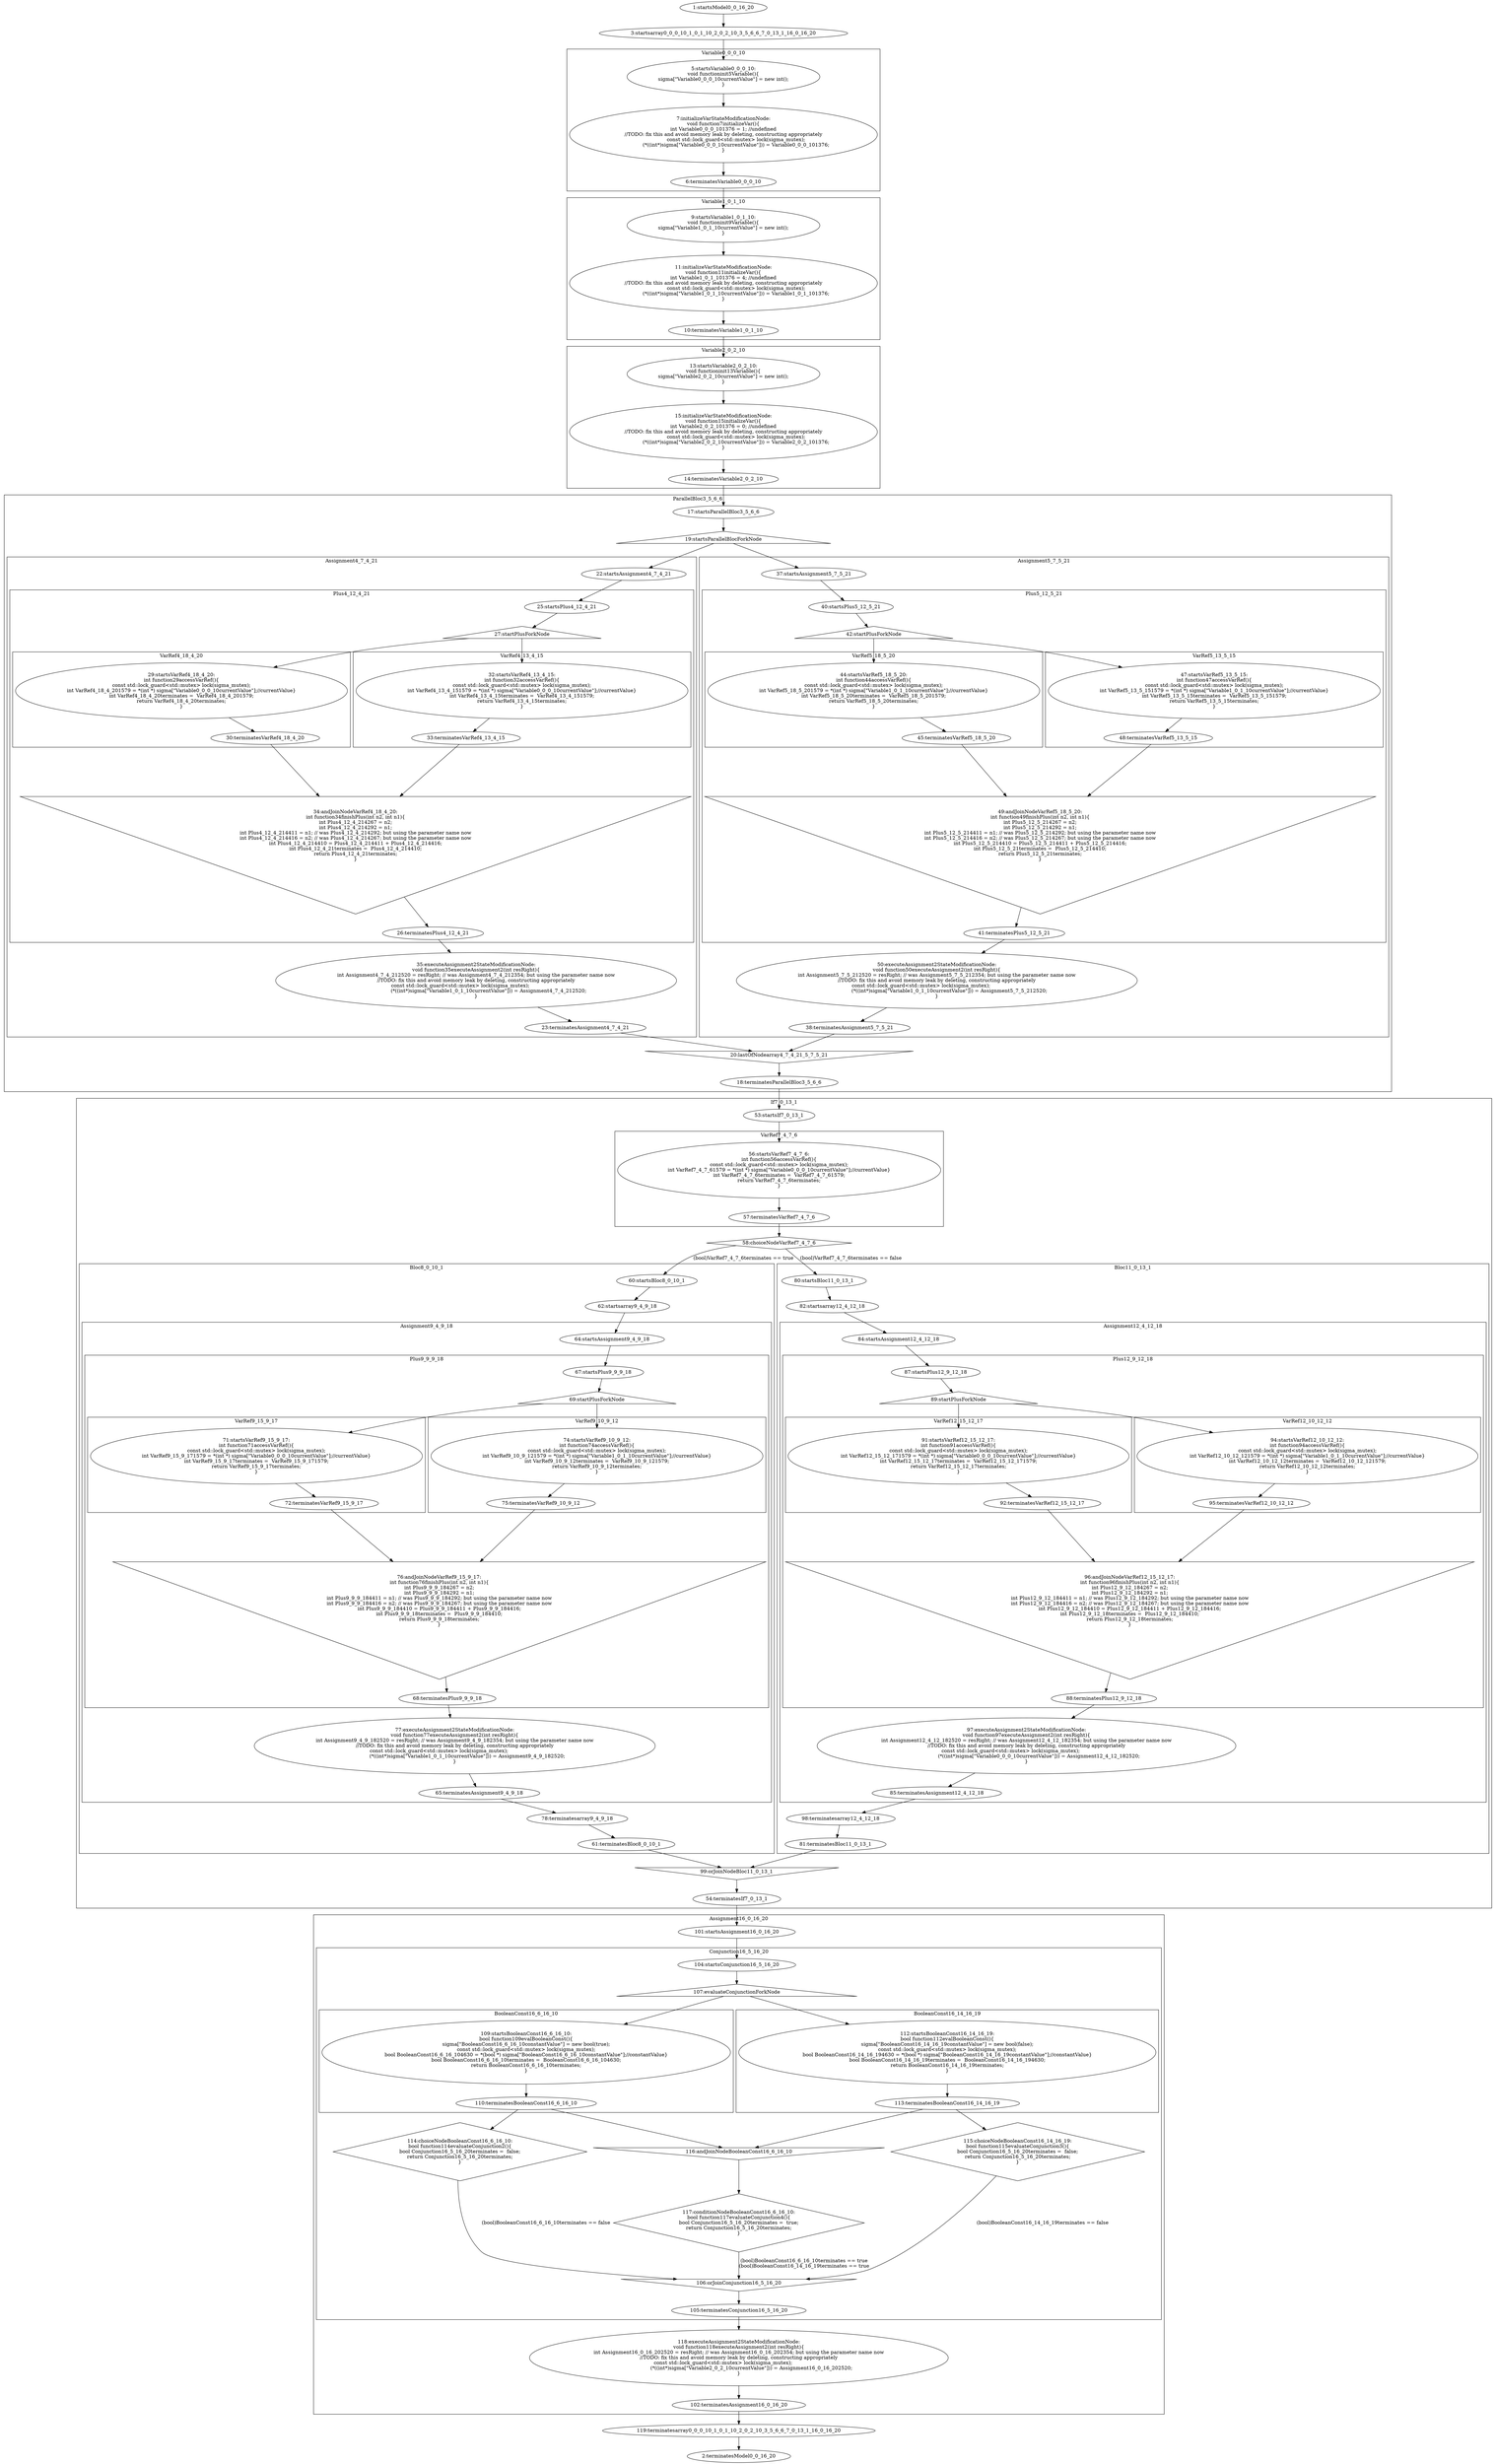 digraph G {
subgraph cluster_4 {
label = "Variable0_0_0_10";
  "5" [label="5:startsVariable0_0_0_10:
void functioninit5Variable(){
sigma[\"Variable0_0_0_10currentValue\"] = new int();
}" shape="ellipse" ];
  "6" [label="6:terminatesVariable0_0_0_10" shape="ellipse" ];
  "7" [label="7:initializeVarStateModificationNode:
void function7initializeVar(){
int Variable0_0_0_101376 = 1; //undefined
//TODO: fix this and avoid memory leak by deleting, constructing appropriately
                const std::lock_guard<std::mutex> lock(sigma_mutex);
                (*((int*)sigma[\"Variable0_0_0_10currentValue\"])) = Variable0_0_0_101376;
}" shape="ellipse" ];
}
subgraph cluster_8 {
label = "Variable1_0_1_10";
  "9" [label="9:startsVariable1_0_1_10:
void functioninit9Variable(){
sigma[\"Variable1_0_1_10currentValue\"] = new int();
}" shape="ellipse" ];
  "10" [label="10:terminatesVariable1_0_1_10" shape="ellipse" ];
  "11" [label="11:initializeVarStateModificationNode:
void function11initializeVar(){
int Variable1_0_1_101376 = 4; //undefined
//TODO: fix this and avoid memory leak by deleting, constructing appropriately
                const std::lock_guard<std::mutex> lock(sigma_mutex);
                (*((int*)sigma[\"Variable1_0_1_10currentValue\"])) = Variable1_0_1_101376;
}" shape="ellipse" ];
}
subgraph cluster_12 {
label = "Variable2_0_2_10";
  "13" [label="13:startsVariable2_0_2_10:
void functioninit13Variable(){
sigma[\"Variable2_0_2_10currentValue\"] = new int();
}" shape="ellipse" ];
  "14" [label="14:terminatesVariable2_0_2_10" shape="ellipse" ];
  "15" [label="15:initializeVarStateModificationNode:
void function15initializeVar(){
int Variable2_0_2_101376 = 0; //undefined
//TODO: fix this and avoid memory leak by deleting, constructing appropriately
                const std::lock_guard<std::mutex> lock(sigma_mutex);
                (*((int*)sigma[\"Variable2_0_2_10currentValue\"])) = Variable2_0_2_101376;
}" shape="ellipse" ];
}
subgraph cluster_16 {
label = "ParallelBloc3_5_6_6";
  "17" [label="17:startsParallelBloc3_5_6_6" shape="ellipse" ];
  "18" [label="18:terminatesParallelBloc3_5_6_6" shape="ellipse" ];
  "19" [label="19:startsParallelBlocForkNode" shape="triangle" ];
  "20" [label="20:lastOfNodearray4_7_4_21_5_7_5_21" shape="invtriangle" ];
subgraph cluster_21 {
label = "Assignment4_7_4_21";
  "22" [label="22:startsAssignment4_7_4_21" shape="ellipse" ];
  "23" [label="23:terminatesAssignment4_7_4_21" shape="ellipse" ];
  "35" [label="35:executeAssignment2StateModificationNode:
void function35executeAssignment2(int resRight){
int Assignment4_7_4_212520 = resRight; // was Assignment4_7_4_212354; but using the parameter name now
//TODO: fix this and avoid memory leak by deleting, constructing appropriately
                const std::lock_guard<std::mutex> lock(sigma_mutex);                                    
                (*((int*)sigma[\"Variable1_0_1_10currentValue\"])) = Assignment4_7_4_212520;
}" shape="ellipse" ];
subgraph cluster_24 {
label = "Plus4_12_4_21";
  "25" [label="25:startsPlus4_12_4_21" shape="ellipse" ];
  "26" [label="26:terminatesPlus4_12_4_21" shape="ellipse" ];
  "27" [label="27:startPlusForkNode" shape="triangle" ];
  "34" [label="34:andJoinNodeVarRef4_18_4_20:
int function34finishPlus(int n2, int n1){
int Plus4_12_4_214267 = n2;
int Plus4_12_4_214292 = n1;
int Plus4_12_4_214411 = n1; // was Plus4_12_4_214292; but using the parameter name now
int Plus4_12_4_214416 = n2; // was Plus4_12_4_214267; but using the parameter name now
int Plus4_12_4_214410 = Plus4_12_4_214411 + Plus4_12_4_214416;
int Plus4_12_4_21terminates =  Plus4_12_4_214410;
return Plus4_12_4_21terminates;
}" shape="invtriangle" ];
subgraph cluster_28 {
label = "VarRef4_18_4_20";
  "29" [label="29:startsVarRef4_18_4_20:
int function29accessVarRef(){
const std::lock_guard<std::mutex> lock(sigma_mutex);
int VarRef4_18_4_201579 = *(int *) sigma[\"Variable0_0_0_10currentValue\"];//currentValue}
int VarRef4_18_4_20terminates =  VarRef4_18_4_201579;
return VarRef4_18_4_20terminates;
}" shape="ellipse" ];
  "30" [label="30:terminatesVarRef4_18_4_20" shape="ellipse" ];
}
subgraph cluster_31 {
label = "VarRef4_13_4_15";
  "32" [label="32:startsVarRef4_13_4_15:
int function32accessVarRef(){
const std::lock_guard<std::mutex> lock(sigma_mutex);
int VarRef4_13_4_151579 = *(int *) sigma[\"Variable0_0_0_10currentValue\"];//currentValue}
int VarRef4_13_4_15terminates =  VarRef4_13_4_151579;
return VarRef4_13_4_15terminates;
}" shape="ellipse" ];
  "33" [label="33:terminatesVarRef4_13_4_15" shape="ellipse" ];
}
}
}
subgraph cluster_36 {
label = "Assignment5_7_5_21";
  "37" [label="37:startsAssignment5_7_5_21" shape="ellipse" ];
  "38" [label="38:terminatesAssignment5_7_5_21" shape="ellipse" ];
  "50" [label="50:executeAssignment2StateModificationNode:
void function50executeAssignment2(int resRight){
int Assignment5_7_5_212520 = resRight; // was Assignment5_7_5_212354; but using the parameter name now
//TODO: fix this and avoid memory leak by deleting, constructing appropriately
                const std::lock_guard<std::mutex> lock(sigma_mutex);                                    
                (*((int*)sigma[\"Variable1_0_1_10currentValue\"])) = Assignment5_7_5_212520;
}" shape="ellipse" ];
subgraph cluster_39 {
label = "Plus5_12_5_21";
  "40" [label="40:startsPlus5_12_5_21" shape="ellipse" ];
  "41" [label="41:terminatesPlus5_12_5_21" shape="ellipse" ];
  "42" [label="42:startPlusForkNode" shape="triangle" ];
  "49" [label="49:andJoinNodeVarRef5_18_5_20:
int function49finishPlus(int n2, int n1){
int Plus5_12_5_214267 = n2;
int Plus5_12_5_214292 = n1;
int Plus5_12_5_214411 = n1; // was Plus5_12_5_214292; but using the parameter name now
int Plus5_12_5_214416 = n2; // was Plus5_12_5_214267; but using the parameter name now
int Plus5_12_5_214410 = Plus5_12_5_214411 + Plus5_12_5_214416;
int Plus5_12_5_21terminates =  Plus5_12_5_214410;
return Plus5_12_5_21terminates;
}" shape="invtriangle" ];
subgraph cluster_43 {
label = "VarRef5_18_5_20";
  "44" [label="44:startsVarRef5_18_5_20:
int function44accessVarRef(){
const std::lock_guard<std::mutex> lock(sigma_mutex);
int VarRef5_18_5_201579 = *(int *) sigma[\"Variable1_0_1_10currentValue\"];//currentValue}
int VarRef5_18_5_20terminates =  VarRef5_18_5_201579;
return VarRef5_18_5_20terminates;
}" shape="ellipse" ];
  "45" [label="45:terminatesVarRef5_18_5_20" shape="ellipse" ];
}
subgraph cluster_46 {
label = "VarRef5_13_5_15";
  "47" [label="47:startsVarRef5_13_5_15:
int function47accessVarRef(){
const std::lock_guard<std::mutex> lock(sigma_mutex);
int VarRef5_13_5_151579 = *(int *) sigma[\"Variable1_0_1_10currentValue\"];//currentValue}
int VarRef5_13_5_15terminates =  VarRef5_13_5_151579;
return VarRef5_13_5_15terminates;
}" shape="ellipse" ];
  "48" [label="48:terminatesVarRef5_13_5_15" shape="ellipse" ];
}
}
}
}
subgraph cluster_52 {
label = "If7_0_13_1";
  "53" [label="53:startsIf7_0_13_1" shape="ellipse" ];
  "54" [label="54:terminatesIf7_0_13_1" shape="ellipse" ];
  "58" [label="58:choiceNodeVarRef7_4_7_6" shape="diamond" ];
  "99" [label="99:orJoinNodeBloc11_0_13_1" shape="invtriangle" ];
subgraph cluster_55 {
label = "VarRef7_4_7_6";
  "56" [label="56:startsVarRef7_4_7_6:
int function56accessVarRef(){
const std::lock_guard<std::mutex> lock(sigma_mutex);
int VarRef7_4_7_61579 = *(int *) sigma[\"Variable0_0_0_10currentValue\"];//currentValue}
int VarRef7_4_7_6terminates =  VarRef7_4_7_61579;
return VarRef7_4_7_6terminates;
}" shape="ellipse" ];
  "57" [label="57:terminatesVarRef7_4_7_6" shape="ellipse" ];
}
subgraph cluster_59 {
label = "Bloc8_0_10_1";
  "60" [label="60:startsBloc8_0_10_1" shape="ellipse" ];
  "61" [label="61:terminatesBloc8_0_10_1" shape="ellipse" ];
  "62" [label="62:startsarray9_4_9_18" shape="ellipse" ];
  "78" [label="78:terminatesarray9_4_9_18" shape="ellipse" ];
subgraph cluster_63 {
label = "Assignment9_4_9_18";
  "64" [label="64:startsAssignment9_4_9_18" shape="ellipse" ];
  "65" [label="65:terminatesAssignment9_4_9_18" shape="ellipse" ];
  "77" [label="77:executeAssignment2StateModificationNode:
void function77executeAssignment2(int resRight){
int Assignment9_4_9_182520 = resRight; // was Assignment9_4_9_182354; but using the parameter name now
//TODO: fix this and avoid memory leak by deleting, constructing appropriately
                const std::lock_guard<std::mutex> lock(sigma_mutex);                                    
                (*((int*)sigma[\"Variable1_0_1_10currentValue\"])) = Assignment9_4_9_182520;
}" shape="ellipse" ];
subgraph cluster_66 {
label = "Plus9_9_9_18";
  "67" [label="67:startsPlus9_9_9_18" shape="ellipse" ];
  "68" [label="68:terminatesPlus9_9_9_18" shape="ellipse" ];
  "69" [label="69:startPlusForkNode" shape="triangle" ];
  "76" [label="76:andJoinNodeVarRef9_15_9_17:
int function76finishPlus(int n2, int n1){
int Plus9_9_9_184267 = n2;
int Plus9_9_9_184292 = n1;
int Plus9_9_9_184411 = n1; // was Plus9_9_9_184292; but using the parameter name now
int Plus9_9_9_184416 = n2; // was Plus9_9_9_184267; but using the parameter name now
int Plus9_9_9_184410 = Plus9_9_9_184411 + Plus9_9_9_184416;
int Plus9_9_9_18terminates =  Plus9_9_9_184410;
return Plus9_9_9_18terminates;
}" shape="invtriangle" ];
subgraph cluster_70 {
label = "VarRef9_15_9_17";
  "71" [label="71:startsVarRef9_15_9_17:
int function71accessVarRef(){
const std::lock_guard<std::mutex> lock(sigma_mutex);
int VarRef9_15_9_171579 = *(int *) sigma[\"Variable0_0_0_10currentValue\"];//currentValue}
int VarRef9_15_9_17terminates =  VarRef9_15_9_171579;
return VarRef9_15_9_17terminates;
}" shape="ellipse" ];
  "72" [label="72:terminatesVarRef9_15_9_17" shape="ellipse" ];
}
subgraph cluster_73 {
label = "VarRef9_10_9_12";
  "74" [label="74:startsVarRef9_10_9_12:
int function74accessVarRef(){
const std::lock_guard<std::mutex> lock(sigma_mutex);
int VarRef9_10_9_121579 = *(int *) sigma[\"Variable1_0_1_10currentValue\"];//currentValue}
int VarRef9_10_9_12terminates =  VarRef9_10_9_121579;
return VarRef9_10_9_12terminates;
}" shape="ellipse" ];
  "75" [label="75:terminatesVarRef9_10_9_12" shape="ellipse" ];
}
}
}
}
subgraph cluster_79 {
label = "Bloc11_0_13_1";
  "80" [label="80:startsBloc11_0_13_1" shape="ellipse" ];
  "81" [label="81:terminatesBloc11_0_13_1" shape="ellipse" ];
  "82" [label="82:startsarray12_4_12_18" shape="ellipse" ];
  "98" [label="98:terminatesarray12_4_12_18" shape="ellipse" ];
subgraph cluster_83 {
label = "Assignment12_4_12_18";
  "84" [label="84:startsAssignment12_4_12_18" shape="ellipse" ];
  "85" [label="85:terminatesAssignment12_4_12_18" shape="ellipse" ];
  "97" [label="97:executeAssignment2StateModificationNode:
void function97executeAssignment2(int resRight){
int Assignment12_4_12_182520 = resRight; // was Assignment12_4_12_182354; but using the parameter name now
//TODO: fix this and avoid memory leak by deleting, constructing appropriately
                const std::lock_guard<std::mutex> lock(sigma_mutex);                                    
                (*((int*)sigma[\"Variable0_0_0_10currentValue\"])) = Assignment12_4_12_182520;
}" shape="ellipse" ];
subgraph cluster_86 {
label = "Plus12_9_12_18";
  "87" [label="87:startsPlus12_9_12_18" shape="ellipse" ];
  "88" [label="88:terminatesPlus12_9_12_18" shape="ellipse" ];
  "89" [label="89:startPlusForkNode" shape="triangle" ];
  "96" [label="96:andJoinNodeVarRef12_15_12_17:
int function96finishPlus(int n2, int n1){
int Plus12_9_12_184267 = n2;
int Plus12_9_12_184292 = n1;
int Plus12_9_12_184411 = n1; // was Plus12_9_12_184292; but using the parameter name now
int Plus12_9_12_184416 = n2; // was Plus12_9_12_184267; but using the parameter name now
int Plus12_9_12_184410 = Plus12_9_12_184411 + Plus12_9_12_184416;
int Plus12_9_12_18terminates =  Plus12_9_12_184410;
return Plus12_9_12_18terminates;
}" shape="invtriangle" ];
subgraph cluster_90 {
label = "VarRef12_15_12_17";
  "91" [label="91:startsVarRef12_15_12_17:
int function91accessVarRef(){
const std::lock_guard<std::mutex> lock(sigma_mutex);
int VarRef12_15_12_171579 = *(int *) sigma[\"Variable0_0_0_10currentValue\"];//currentValue}
int VarRef12_15_12_17terminates =  VarRef12_15_12_171579;
return VarRef12_15_12_17terminates;
}" shape="ellipse" ];
  "92" [label="92:terminatesVarRef12_15_12_17" shape="ellipse" ];
}
subgraph cluster_93 {
label = "VarRef12_10_12_12";
  "94" [label="94:startsVarRef12_10_12_12:
int function94accessVarRef(){
const std::lock_guard<std::mutex> lock(sigma_mutex);
int VarRef12_10_12_121579 = *(int *) sigma[\"Variable1_0_1_10currentValue\"];//currentValue}
int VarRef12_10_12_12terminates =  VarRef12_10_12_121579;
return VarRef12_10_12_12terminates;
}" shape="ellipse" ];
  "95" [label="95:terminatesVarRef12_10_12_12" shape="ellipse" ];
}
}
}
}
}
subgraph cluster_100 {
label = "Assignment16_0_16_20";
  "101" [label="101:startsAssignment16_0_16_20" shape="ellipse" ];
  "102" [label="102:terminatesAssignment16_0_16_20" shape="ellipse" ];
  "118" [label="118:executeAssignment2StateModificationNode:
void function118executeAssignment2(int resRight){
int Assignment16_0_16_202520 = resRight; // was Assignment16_0_16_202354; but using the parameter name now
//TODO: fix this and avoid memory leak by deleting, constructing appropriately
                const std::lock_guard<std::mutex> lock(sigma_mutex);                                    
                (*((int*)sigma[\"Variable2_0_2_10currentValue\"])) = Assignment16_0_16_202520;
}" shape="ellipse" ];
subgraph cluster_103 {
label = "Conjunction16_5_16_20";
  "104" [label="104:startsConjunction16_5_16_20" shape="ellipse" ];
  "105" [label="105:terminatesConjunction16_5_16_20" shape="ellipse" ];
  "106" [label="106:orJoinConjunction16_5_16_20" shape="invtriangle" ];
  "107" [label="107:evaluateConjunctionForkNode" shape="triangle" ];
  "114" [label="114:choiceNodeBooleanConst16_6_16_10:
bool function114evaluateConjunction2(){
bool Conjunction16_5_16_20terminates =  false;
return Conjunction16_5_16_20terminates;
}" shape="diamond" ];
  "115" [label="115:choiceNodeBooleanConst16_14_16_19:
bool function115evaluateConjunction3(){
bool Conjunction16_5_16_20terminates =  false;
return Conjunction16_5_16_20terminates;
}" shape="diamond" ];
  "116" [label="116:andJoinNodeBooleanConst16_6_16_10" shape="invtriangle" ];
  "117" [label="117:conditionNodeBooleanConst16_6_16_10:
bool function117evaluateConjunction4(){
bool Conjunction16_5_16_20terminates =  true;
return Conjunction16_5_16_20terminates;
}" shape="diamond" ];
subgraph cluster_108 {
label = "BooleanConst16_6_16_10";
  "109" [label="109:startsBooleanConst16_6_16_10:
bool function109evalBooleanConst(){
sigma[\"BooleanConst16_6_16_10constantValue\"] = new bool(true);
const std::lock_guard<std::mutex> lock(sigma_mutex);
bool BooleanConst16_6_16_104630 = *(bool *) sigma[\"BooleanConst16_6_16_10constantValue\"];//constantValue}
bool BooleanConst16_6_16_10terminates =  BooleanConst16_6_16_104630;
return BooleanConst16_6_16_10terminates;
}" shape="ellipse" ];
  "110" [label="110:terminatesBooleanConst16_6_16_10" shape="ellipse" ];
}
subgraph cluster_111 {
label = "BooleanConst16_14_16_19";
  "112" [label="112:startsBooleanConst16_14_16_19:
bool function112evalBooleanConst(){
sigma[\"BooleanConst16_14_16_19constantValue\"] = new bool(false);
const std::lock_guard<std::mutex> lock(sigma_mutex);
bool BooleanConst16_14_16_194630 = *(bool *) sigma[\"BooleanConst16_14_16_19constantValue\"];//constantValue}
bool BooleanConst16_14_16_19terminates =  BooleanConst16_14_16_194630;
return BooleanConst16_14_16_19terminates;
}" shape="ellipse" ];
  "113" [label="113:terminatesBooleanConst16_14_16_19" shape="ellipse" ];
}
}
}
  "1" [label="1:startsModel0_0_16_20" shape="ellipse" ];
  "2" [label="2:terminatesModel0_0_16_20" shape="ellipse" ];
  "3" [label="3:startsarray0_0_0_10_1_0_1_10_2_0_2_10_3_5_6_6_7_0_13_1_16_0_16_20" shape="ellipse" ];
  "119" [label="119:terminatesarray0_0_0_10_1_0_1_10_2_0_2_10_3_5_6_6_7_0_13_1_16_0_16_20" shape="ellipse" ];
  "5" -> "7" [label=""];
  "7" -> "6" [label=""];
  "9" -> "11" [label=""];
  "11" -> "10" [label=""];
  "13" -> "15" [label=""];
  "15" -> "14" [label=""];
  "29" -> "30" [label=""];
  "32" -> "33" [label=""];
  "25" -> "27" [label=""];
  "27" -> "29" [label=""];
  "27" -> "32" [label=""];
  "30" -> "34" [label=""];
  "33" -> "34" [label=""];
  "34" -> "26" [label=""];
  "22" -> "25" [label=""];
  "26" -> "35" [label=""];
  "35" -> "23" [label=""];
  "44" -> "45" [label=""];
  "47" -> "48" [label=""];
  "40" -> "42" [label=""];
  "42" -> "44" [label=""];
  "42" -> "47" [label=""];
  "45" -> "49" [label=""];
  "48" -> "49" [label=""];
  "49" -> "41" [label=""];
  "37" -> "40" [label=""];
  "41" -> "50" [label=""];
  "50" -> "38" [label=""];
  "17" -> "19" [label=""];
  "19" -> "22" [label=""];
  "23" -> "20" [label=""];
  "19" -> "37" [label=""];
  "38" -> "20" [label=""];
  "20" -> "18" [label=""];
  "56" -> "57" [label=""];
  "71" -> "72" [label=""];
  "74" -> "75" [label=""];
  "67" -> "69" [label=""];
  "69" -> "71" [label=""];
  "69" -> "74" [label=""];
  "72" -> "76" [label=""];
  "75" -> "76" [label=""];
  "76" -> "68" [label=""];
  "64" -> "67" [label=""];
  "68" -> "77" [label=""];
  "77" -> "65" [label=""];
  "60" -> "62" [label=""];
  "62" -> "64" [label=""];
  "65" -> "78" [label=""];
  "78" -> "61" [label=""];
  "91" -> "92" [label=""];
  "94" -> "95" [label=""];
  "87" -> "89" [label=""];
  "89" -> "91" [label=""];
  "89" -> "94" [label=""];
  "92" -> "96" [label=""];
  "95" -> "96" [label=""];
  "96" -> "88" [label=""];
  "84" -> "87" [label=""];
  "88" -> "97" [label=""];
  "97" -> "85" [label=""];
  "80" -> "82" [label=""];
  "82" -> "84" [label=""];
  "85" -> "98" [label=""];
  "98" -> "81" [label=""];
  "53" -> "56" [label=""];
  "57" -> "58" [label=""];
  "58" -> "60" [label="(bool)VarRef7_4_7_6terminates == true"];
  "58" -> "80" [label="(bool)VarRef7_4_7_6terminates == false"];
  "81" -> "99" [label=""];
  "61" -> "99" [label=""];
  "99" -> "54" [label=""];
  "109" -> "110" [label=""];
  "112" -> "113" [label=""];
  "106" -> "105" [label=""];
  "104" -> "107" [label=""];
  "107" -> "109" [label=""];
  "107" -> "112" [label=""];
  "110" -> "114" [label=""];
  "114" -> "106" [label="(bool)BooleanConst16_6_16_10terminates == false"];
  "113" -> "115" [label=""];
  "115" -> "106" [label="(bool)BooleanConst16_14_16_19terminates == false"];
  "110" -> "116" [label=""];
  "113" -> "116" [label=""];
  "116" -> "117" [label=""];
  "117" -> "106" [label="(bool)BooleanConst16_6_16_10terminates == true
(bool)BooleanConst16_14_16_19terminates == true"];
  "101" -> "104" [label=""];
  "105" -> "118" [label=""];
  "118" -> "102" [label=""];
  "1" -> "3" [label=""];
  "3" -> "5" [label=""];
  "6" -> "9" [label=""];
  "10" -> "13" [label=""];
  "14" -> "17" [label=""];
  "18" -> "53" [label=""];
  "54" -> "101" [label=""];
  "102" -> "119" [label=""];
  "119" -> "2" [label=""];
}